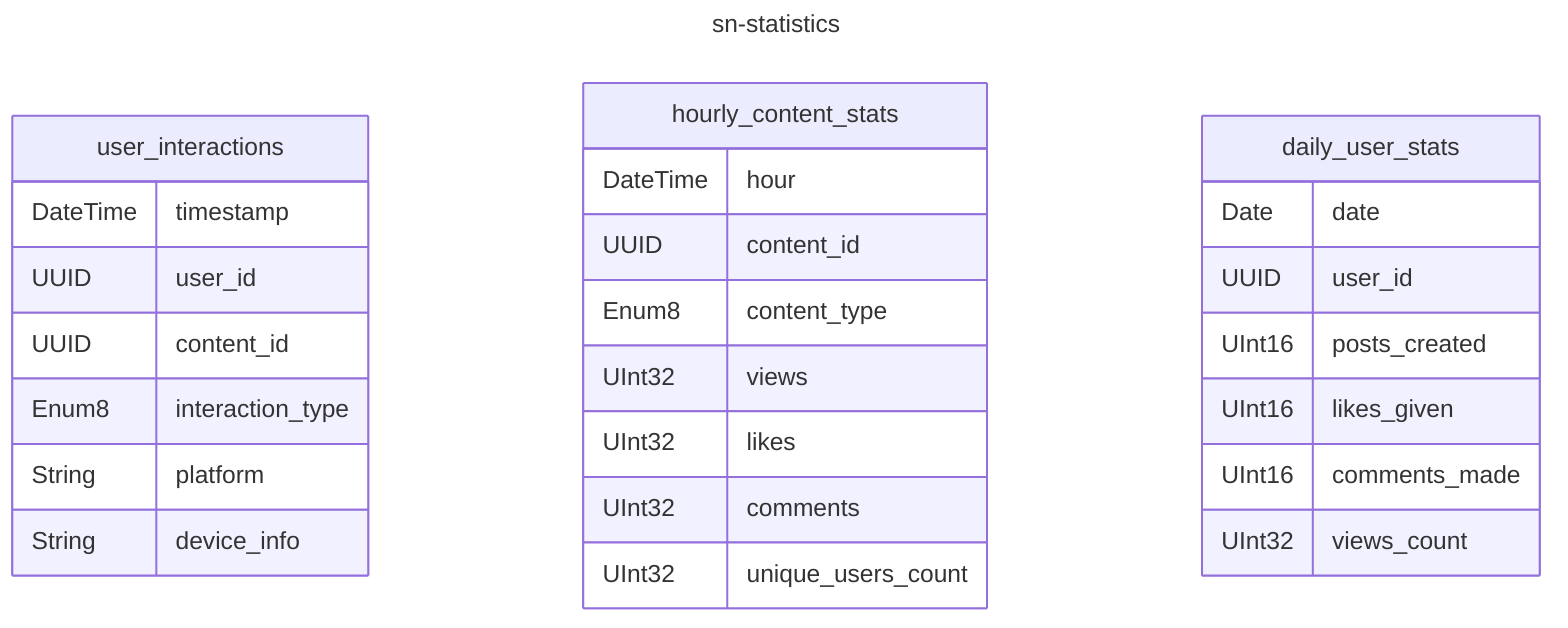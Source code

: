 ---
title: sn-statistics
---
erDiagram
    user_interactions {
        DateTime timestamp
        UUID user_id
        UUID content_id
        Enum8 interaction_type
        String platform
        String device_info
    }
    hourly_content_stats {
        DateTime hour
        UUID content_id
        Enum8 content_type
        UInt32 views
        UInt32 likes
        UInt32 comments
        UInt32 unique_users_count
    }
    daily_user_stats {
        Date date
        UUID user_id
        UInt16 posts_created
        UInt16 likes_given
        UInt16 comments_made
        UInt32 views_count
    }